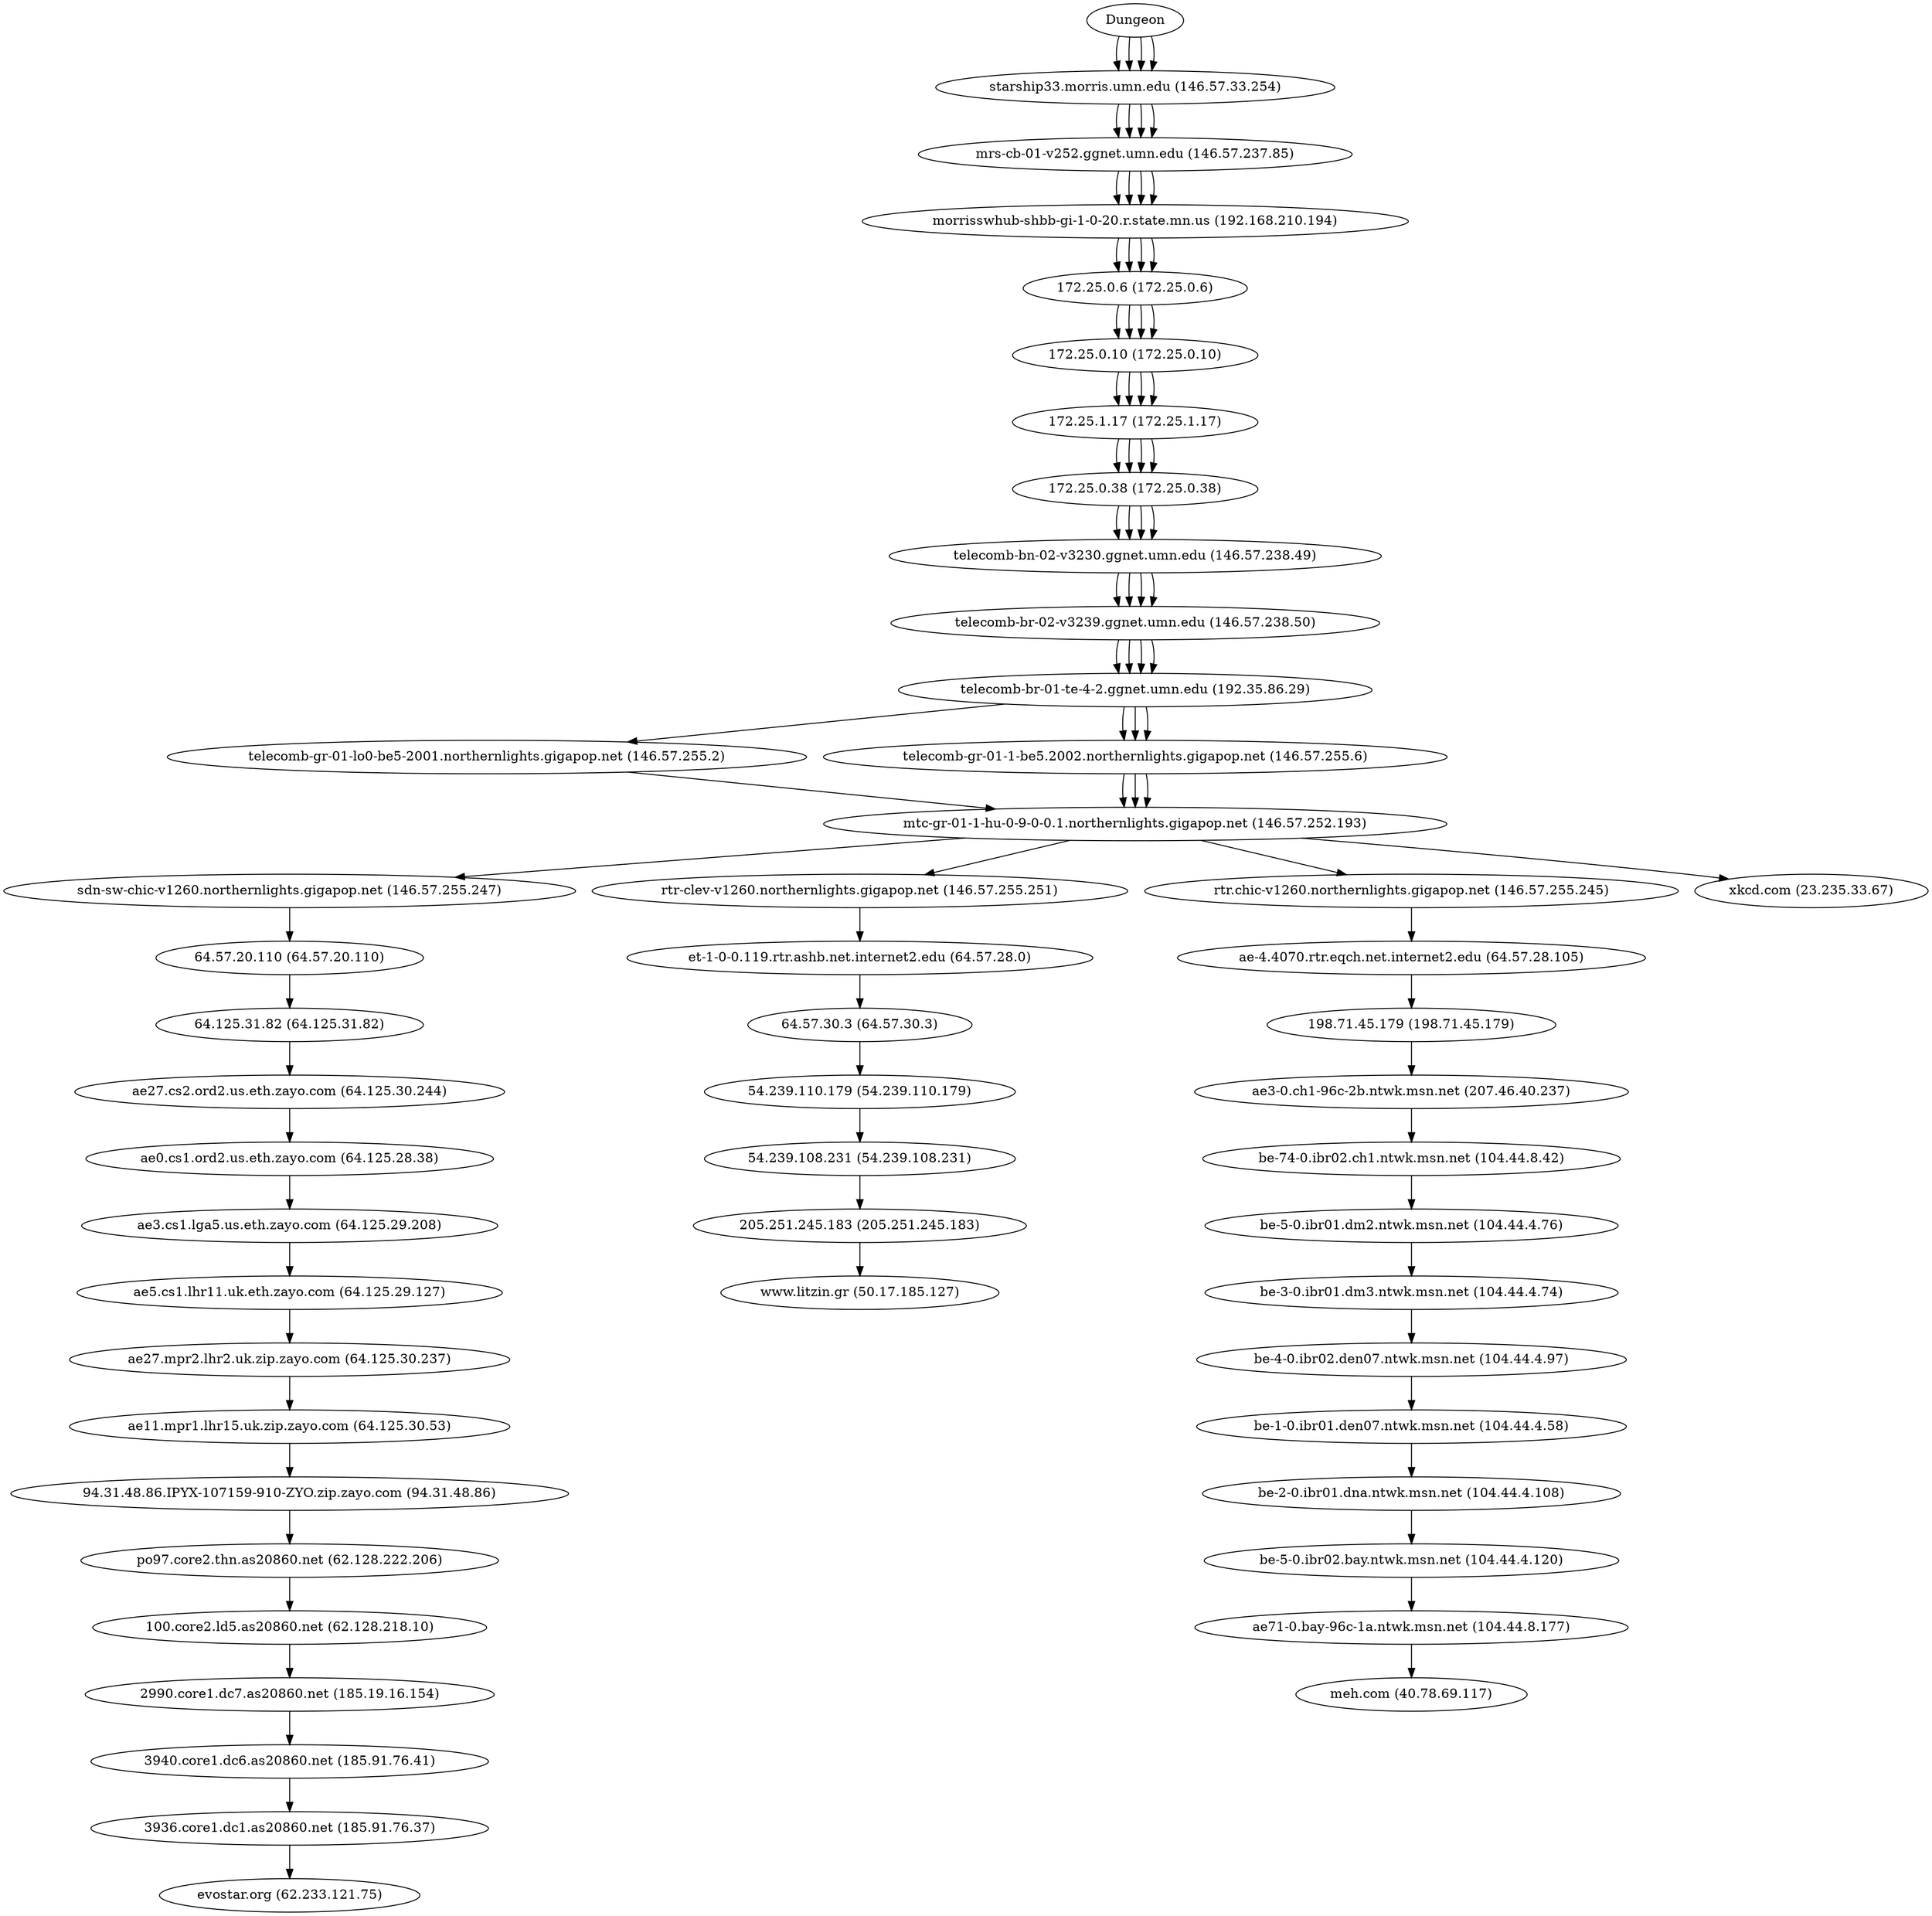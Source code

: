 digraph network {

// traceroute to evostar.org (62.233.121.75), 60 hops max, 60 byte packets
"Dungeon" -> "starship33.morris.umn.edu (146.57.33.254)";
"starship33.morris.umn.edu (146.57.33.254)" -> "mrs-cb-01-v252.ggnet.umn.edu (146.57.237.85)";
"mrs-cb-01-v252.ggnet.umn.edu (146.57.237.85)" -> "morrisswhub-shbb-gi-1-0-20.r.state.mn.us (192.168.210.194)";
"morrisswhub-shbb-gi-1-0-20.r.state.mn.us (192.168.210.194)" -> "172.25.0.6 (172.25.0.6)";
"172.25.0.6 (172.25.0.6)" -> "172.25.0.10 (172.25.0.10)";
"172.25.0.10 (172.25.0.10)" -> "172.25.1.17 (172.25.1.17)";
"172.25.1.17 (172.25.1.17)" -> "172.25.0.38 (172.25.0.38)";
"172.25.0.38 (172.25.0.38)" -> "telecomb-bn-02-v3230.ggnet.umn.edu (146.57.238.49)";
"telecomb-bn-02-v3230.ggnet.umn.edu (146.57.238.49)" -> "telecomb-br-02-v3239.ggnet.umn.edu (146.57.238.50)";
"telecomb-br-02-v3239.ggnet.umn.edu (146.57.238.50)" -> "telecomb-br-01-te-4-2.ggnet.umn.edu (192.35.86.29)";
"telecomb-br-01-te-4-2.ggnet.umn.edu (192.35.86.29)" -> "telecomb-gr-01-lo0-be5-2001.northernlights.gigapop.net (146.57.255.2)";
"telecomb-gr-01-lo0-be5-2001.northernlights.gigapop.net (146.57.255.2)" -> "mtc-gr-01-1-hu-0-9-0-0.1.northernlights.gigapop.net (146.57.252.193)";
"mtc-gr-01-1-hu-0-9-0-0.1.northernlights.gigapop.net (146.57.252.193)" -> "sdn-sw-chic-v1260.northernlights.gigapop.net (146.57.255.247)";
"sdn-sw-chic-v1260.northernlights.gigapop.net (146.57.255.247)" -> "64.57.20.110 (64.57.20.110)";
"64.57.20.110 (64.57.20.110)" -> "64.125.31.82 (64.125.31.82)";
"64.125.31.82 (64.125.31.82)" -> "ae27.cs2.ord2.us.eth.zayo.com (64.125.30.244)";
"ae27.cs2.ord2.us.eth.zayo.com (64.125.30.244)" -> "ae0.cs1.ord2.us.eth.zayo.com (64.125.28.38)";
"ae0.cs1.ord2.us.eth.zayo.com (64.125.28.38)" -> "ae3.cs1.lga5.us.eth.zayo.com (64.125.29.208)";
"ae3.cs1.lga5.us.eth.zayo.com (64.125.29.208)" -> "ae5.cs1.lhr11.uk.eth.zayo.com (64.125.29.127)";
"ae5.cs1.lhr11.uk.eth.zayo.com (64.125.29.127)" -> "ae27.mpr2.lhr2.uk.zip.zayo.com (64.125.30.237)";
"ae27.mpr2.lhr2.uk.zip.zayo.com (64.125.30.237)" -> "ae11.mpr1.lhr15.uk.zip.zayo.com (64.125.30.53)";
"ae11.mpr1.lhr15.uk.zip.zayo.com (64.125.30.53)" -> "94.31.48.86.IPYX-107159-910-ZYO.zip.zayo.com (94.31.48.86)";
"94.31.48.86.IPYX-107159-910-ZYO.zip.zayo.com (94.31.48.86)" -> "po97.core2.thn.as20860.net (62.128.222.206)";
"po97.core2.thn.as20860.net (62.128.222.206)" -> "100.core2.ld5.as20860.net (62.128.218.10)";
"100.core2.ld5.as20860.net (62.128.218.10)" -> "2990.core1.dc7.as20860.net (185.19.16.154)";
"2990.core1.dc7.as20860.net (185.19.16.154)" -> "3940.core1.dc6.as20860.net (185.91.76.41)";
"3940.core1.dc6.as20860.net (185.91.76.41)" -> "3936.core1.dc1.as20860.net (185.91.76.37)";
"3936.core1.dc1.as20860.net (185.91.76.37)" -> "evostar.org (62.233.121.75)";

// traceroute to www.litzin.gr (50.17.185.127), 60 hops max, 60 byte packets
"Dungeon" -> "starship33.morris.umn.edu (146.57.33.254)";
"starship33.morris.umn.edu (146.57.33.254)" -> "mrs-cb-01-v252.ggnet.umn.edu (146.57.237.85)";
"mrs-cb-01-v252.ggnet.umn.edu (146.57.237.85)" -> "morrisswhub-shbb-gi-1-0-20.r.state.mn.us (192.168.210.194)";
"morrisswhub-shbb-gi-1-0-20.r.state.mn.us (192.168.210.194)" -> "172.25.0.6 (172.25.0.6)";
"172.25.0.6 (172.25.0.6)" -> "172.25.0.10 (172.25.0.10)";
"172.25.0.10 (172.25.0.10)" -> "172.25.1.17 (172.25.1.17)";
"172.25.1.17 (172.25.1.17)" -> "172.25.0.38 (172.25.0.38)";
"172.25.0.38 (172.25.0.38)" -> "telecomb-bn-02-v3230.ggnet.umn.edu (146.57.238.49)";
"telecomb-bn-02-v3230.ggnet.umn.edu (146.57.238.49)" -> "telecomb-br-02-v3239.ggnet.umn.edu (146.57.238.50)";
"telecomb-br-02-v3239.ggnet.umn.edu (146.57.238.50)" -> "telecomb-br-01-te-4-2.ggnet.umn.edu (192.35.86.29)";
"telecomb-br-01-te-4-2.ggnet.umn.edu (192.35.86.29)" -> "telecomb-gr-01-1-be5.2002.northernlights.gigapop.net (146.57.255.6)";
"telecomb-gr-01-1-be5.2002.northernlights.gigapop.net (146.57.255.6)" -> "mtc-gr-01-1-hu-0-9-0-0.1.northernlights.gigapop.net (146.57.252.193)";
"mtc-gr-01-1-hu-0-9-0-0.1.northernlights.gigapop.net (146.57.252.193)" -> "rtr-clev-v1260.northernlights.gigapop.net (146.57.255.251)";
"rtr-clev-v1260.northernlights.gigapop.net (146.57.255.251)" -> "et-1-0-0.119.rtr.ashb.net.internet2.edu (64.57.28.0)";
"et-1-0-0.119.rtr.ashb.net.internet2.edu (64.57.28.0)" -> "64.57.30.3 (64.57.30.3)";
"64.57.30.3 (64.57.30.3)" -> "54.239.110.179 (54.239.110.179)";
"54.239.110.179 (54.239.110.179)" -> "54.239.108.231 (54.239.108.231)";
"54.239.108.231 (54.239.108.231)" -> "205.251.245.183 (205.251.245.183)";
"205.251.245.183 (205.251.245.183)" -> "www.litzin.gr (50.17.185.127)";

// traceroute to meh.com (40.78.69.117), 60 hops max, 60 byte packets
"Dungeon" -> "starship33.morris.umn.edu (146.57.33.254)";
"starship33.morris.umn.edu (146.57.33.254)" -> "mrs-cb-01-v252.ggnet.umn.edu (146.57.237.85)";
"mrs-cb-01-v252.ggnet.umn.edu (146.57.237.85)" -> "morrisswhub-shbb-gi-1-0-20.r.state.mn.us (192.168.210.194)";
"morrisswhub-shbb-gi-1-0-20.r.state.mn.us (192.168.210.194)" -> "172.25.0.6 (172.25.0.6)";
"172.25.0.6 (172.25.0.6)" -> "172.25.0.10 (172.25.0.10)";
"172.25.0.10 (172.25.0.10)" -> "172.25.1.17 (172.25.1.17)";
"172.25.1.17 (172.25.1.17)" -> "172.25.0.38 (172.25.0.38)";
"172.25.0.38 (172.25.0.38)" -> "telecomb-bn-02-v3230.ggnet.umn.edu (146.57.238.49)";
"telecomb-bn-02-v3230.ggnet.umn.edu (146.57.238.49)" -> "telecomb-br-02-v3239.ggnet.umn.edu (146.57.238.50)";
"telecomb-br-02-v3239.ggnet.umn.edu (146.57.238.50)" -> "telecomb-br-01-te-4-2.ggnet.umn.edu (192.35.86.29)";
"telecomb-br-01-te-4-2.ggnet.umn.edu (192.35.86.29)" -> "telecomb-gr-01-1-be5.2002.northernlights.gigapop.net (146.57.255.6)";
"telecomb-gr-01-1-be5.2002.northernlights.gigapop.net (146.57.255.6)" -> "mtc-gr-01-1-hu-0-9-0-0.1.northernlights.gigapop.net (146.57.252.193)";
"mtc-gr-01-1-hu-0-9-0-0.1.northernlights.gigapop.net (146.57.252.193)" -> "rtr.chic-v1260.northernlights.gigapop.net (146.57.255.245)";
"rtr.chic-v1260.northernlights.gigapop.net (146.57.255.245)" -> "ae-4.4070.rtr.eqch.net.internet2.edu (64.57.28.105)";
"ae-4.4070.rtr.eqch.net.internet2.edu (64.57.28.105)" -> "198.71.45.179 (198.71.45.179)";
"198.71.45.179 (198.71.45.179)" -> "ae3-0.ch1-96c-2b.ntwk.msn.net (207.46.40.237)";
"ae3-0.ch1-96c-2b.ntwk.msn.net (207.46.40.237)" -> "be-74-0.ibr02.ch1.ntwk.msn.net (104.44.8.42)";
"be-74-0.ibr02.ch1.ntwk.msn.net (104.44.8.42)" -> "be-5-0.ibr01.dm2.ntwk.msn.net (104.44.4.76)";
"be-5-0.ibr01.dm2.ntwk.msn.net (104.44.4.76)" -> "be-3-0.ibr01.dm3.ntwk.msn.net (104.44.4.74)";
"be-3-0.ibr01.dm3.ntwk.msn.net (104.44.4.74)" -> "be-4-0.ibr02.den07.ntwk.msn.net (104.44.4.97)";
"be-4-0.ibr02.den07.ntwk.msn.net (104.44.4.97)" -> "be-1-0.ibr01.den07.ntwk.msn.net (104.44.4.58)";
"be-1-0.ibr01.den07.ntwk.msn.net (104.44.4.58)" -> "be-2-0.ibr01.dna.ntwk.msn.net (104.44.4.108)";
"be-2-0.ibr01.dna.ntwk.msn.net (104.44.4.108)" -> "be-5-0.ibr02.bay.ntwk.msn.net (104.44.4.120)";
"be-5-0.ibr02.bay.ntwk.msn.net (104.44.4.120)" -> "ae71-0.bay-96c-1a.ntwk.msn.net (104.44.8.177)";
"ae71-0.bay-96c-1a.ntwk.msn.net (104.44.8.177)" -> "meh.com (40.78.69.117)";

// traceroute to xkcd.com (23.235.33.67), 60 hops max, 60 byte packets
"Dungeon" -> "starship33.morris.umn.edu (146.57.33.254)";
"starship33.morris.umn.edu (146.57.33.254)" -> "mrs-cb-01-v252.ggnet.umn.edu (146.57.237.85)";
"mrs-cb-01-v252.ggnet.umn.edu (146.57.237.85)" -> "morrisswhub-shbb-gi-1-0-20.r.state.mn.us (192.168.210.194)";
"morrisswhub-shbb-gi-1-0-20.r.state.mn.us (192.168.210.194)" -> "172.25.0.6 (172.25.0.6)";
"172.25.0.6 (172.25.0.6)" -> "172.25.0.10 (172.25.0.10)";
"172.25.0.10 (172.25.0.10)" -> "172.25.1.17 (172.25.1.17)";
"172.25.1.17 (172.25.1.17)" -> "172.25.0.38 (172.25.0.38)";
"172.25.0.38 (172.25.0.38)" -> "telecomb-bn-02-v3230.ggnet.umn.edu (146.57.238.49)";
"telecomb-bn-02-v3230.ggnet.umn.edu (146.57.238.49)" -> "telecomb-br-02-v3239.ggnet.umn.edu (146.57.238.50)";
"telecomb-br-02-v3239.ggnet.umn.edu (146.57.238.50)" -> "telecomb-br-01-te-4-2.ggnet.umn.edu (192.35.86.29)";
"telecomb-br-01-te-4-2.ggnet.umn.edu (192.35.86.29)" -> "telecomb-gr-01-1-be5.2002.northernlights.gigapop.net (146.57.255.6)";
"telecomb-gr-01-1-be5.2002.northernlights.gigapop.net (146.57.255.6)" -> "mtc-gr-01-1-hu-0-9-0-0.1.northernlights.gigapop.net (146.57.252.193)";
"mtc-gr-01-1-hu-0-9-0-0.1.northernlights.gigapop.net (146.57.252.193)" -> "xkcd.com (23.235.33.67)";
}
